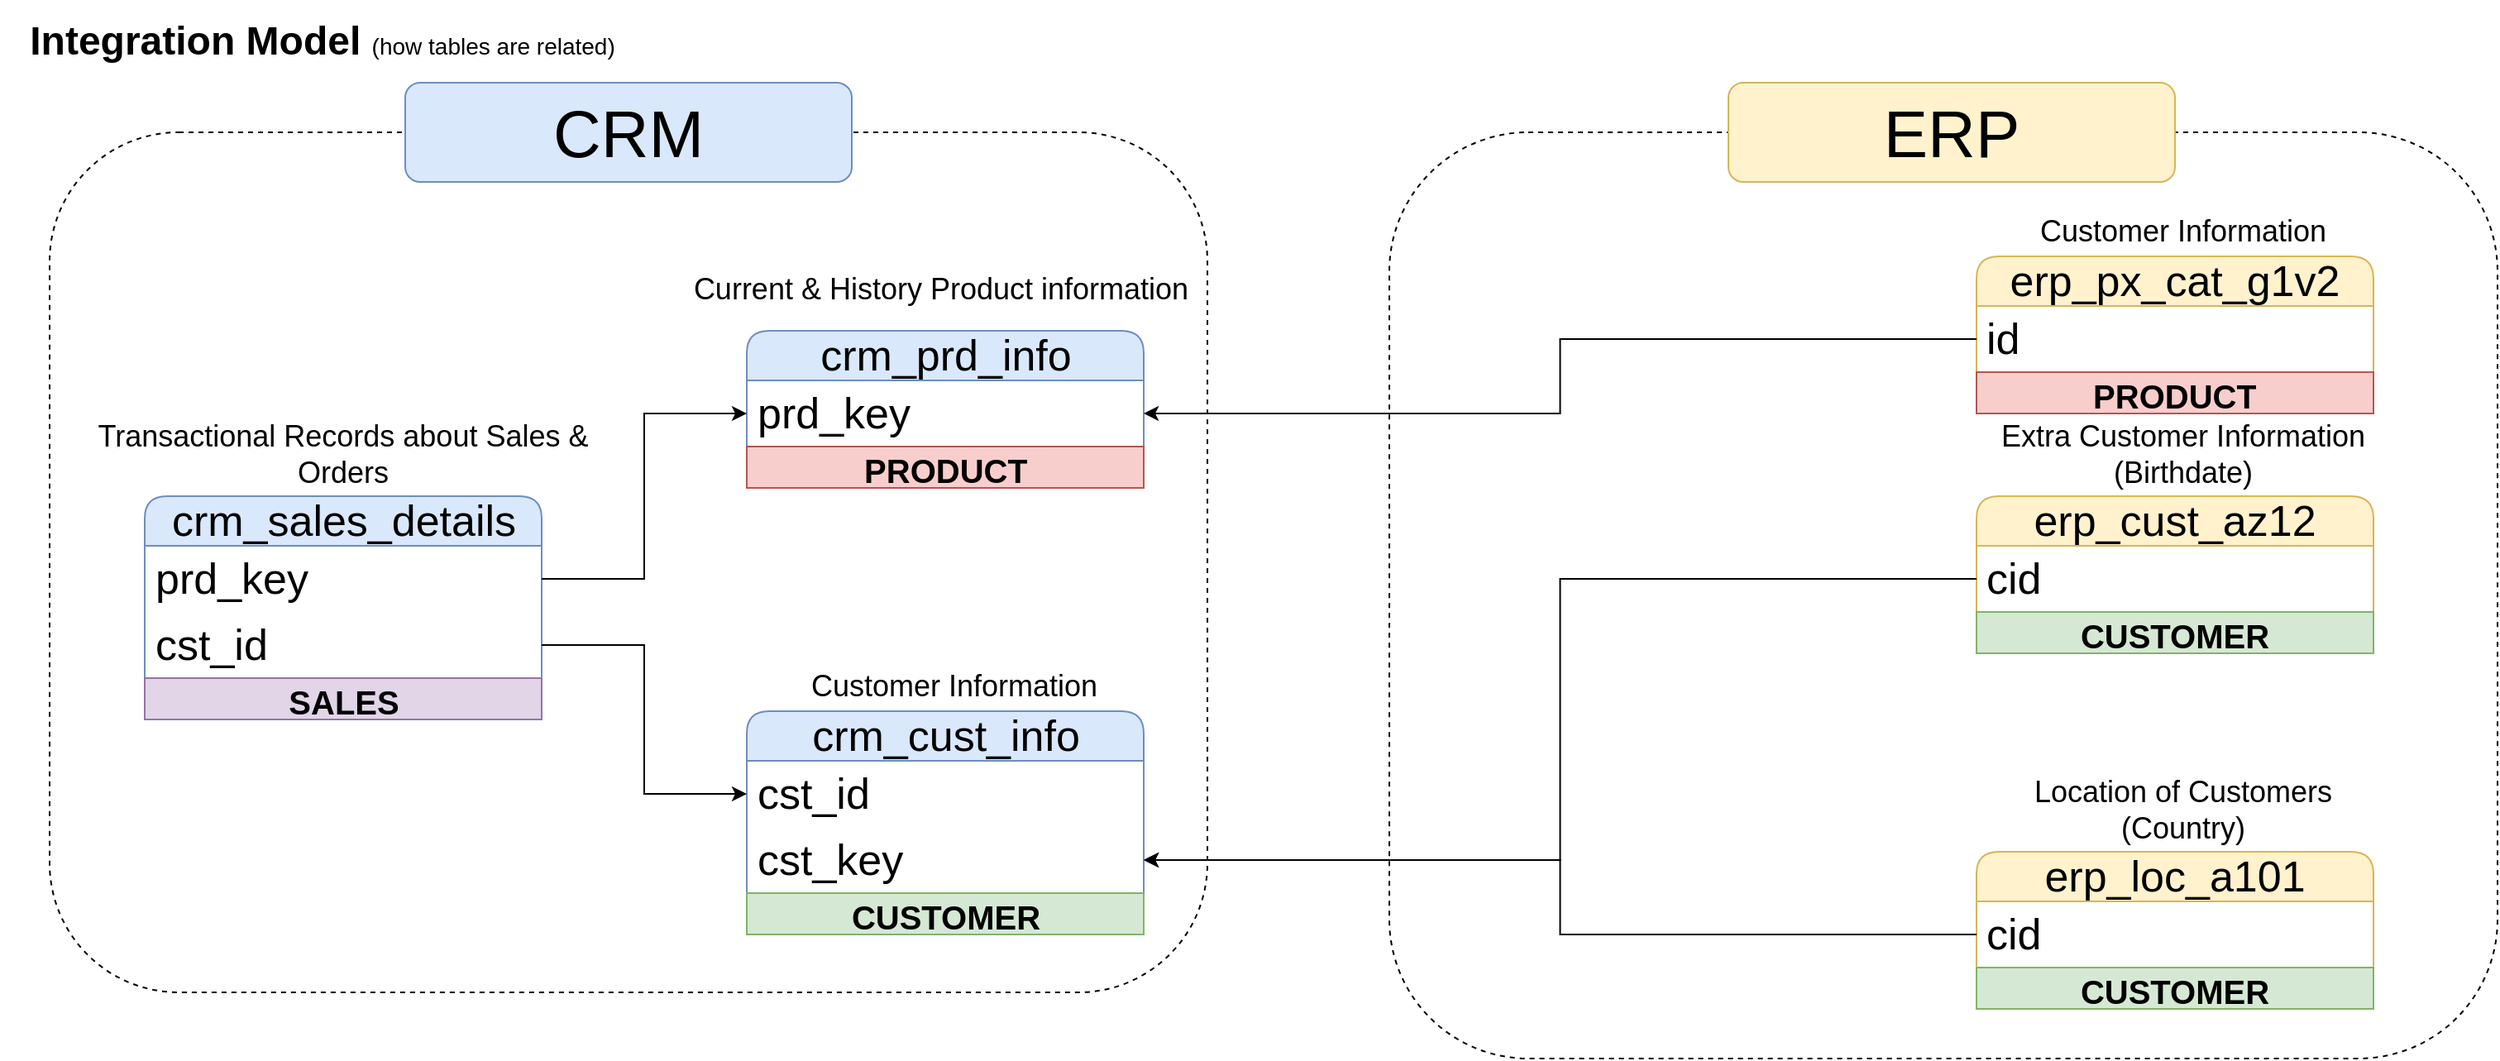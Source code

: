 <mxfile version="26.1.1">
  <diagram name="Sida-1" id="q7HEUGY4x7_JFMNKG1ec">
    <mxGraphModel dx="2954" dy="1098" grid="1" gridSize="10" guides="1" tooltips="1" connect="1" arrows="1" fold="1" page="1" pageScale="1" pageWidth="827" pageHeight="1169" math="0" shadow="0">
      <root>
        <mxCell id="0" />
        <mxCell id="1" parent="0" />
        <mxCell id="AQREi9RD8hhco8yujr71-33" value="" style="rounded=1;whiteSpace=wrap;html=1;fillColor=none;dashed=1;" parent="1" vertex="1">
          <mxGeometry x="40" y="120" width="700" height="520" as="geometry" />
        </mxCell>
        <mxCell id="AQREi9RD8hhco8yujr71-36" value="" style="rounded=1;whiteSpace=wrap;html=1;fillColor=none;dashed=1;" parent="1" vertex="1">
          <mxGeometry x="850" y="120" width="670" height="560" as="geometry" />
        </mxCell>
        <mxCell id="AQREi9RD8hhco8yujr71-1" value="&lt;font style=&quot;font-weight: bold; font-size: 24px;&quot;&gt;Integration Model &lt;/font&gt;&lt;font style=&quot;font-size: 14px;&quot;&gt;(how tables are related)&lt;/font&gt;" style="text;html=1;align=center;verticalAlign=middle;whiteSpace=wrap;rounded=0;" parent="1" vertex="1">
          <mxGeometry x="10" y="40" width="390" height="50" as="geometry" />
        </mxCell>
        <mxCell id="AQREi9RD8hhco8yujr71-2" value="&lt;font style=&quot;font-size: 26px;&quot;&gt;crm_cust_info&lt;/font&gt;" style="swimlane;fontStyle=0;childLayout=stackLayout;horizontal=1;startSize=30;horizontalStack=0;resizeParent=1;resizeParentMax=0;resizeLast=0;collapsible=1;marginBottom=0;whiteSpace=wrap;html=1;rounded=1;fillColor=#dae8fc;strokeColor=#6c8ebf;" parent="1" vertex="1">
          <mxGeometry x="461.5" y="470" width="240" height="135" as="geometry" />
        </mxCell>
        <mxCell id="AQREi9RD8hhco8yujr71-3" value="cst_id" style="text;strokeColor=none;fillColor=none;align=left;verticalAlign=middle;spacingLeft=4;spacingRight=4;overflow=hidden;points=[[0,0.5],[1,0.5]];portConstraint=eastwest;rotatable=0;whiteSpace=wrap;html=1;fontSize=26;" parent="AQREi9RD8hhco8yujr71-2" vertex="1">
          <mxGeometry y="30" width="240" height="40" as="geometry" />
        </mxCell>
        <mxCell id="AQREi9RD8hhco8yujr71-22" value="cst_key" style="text;strokeColor=none;fillColor=none;align=left;verticalAlign=middle;spacingLeft=4;spacingRight=4;overflow=hidden;points=[[0,0.5],[1,0.5]];portConstraint=eastwest;rotatable=0;whiteSpace=wrap;html=1;fontSize=26;" parent="AQREi9RD8hhco8yujr71-2" vertex="1">
          <mxGeometry y="70" width="240" height="40" as="geometry" />
        </mxCell>
        <mxCell id="efc85xS4dO0CGPKBbxTN-3" value="&lt;b&gt;CUSTOMER&lt;/b&gt;" style="text;html=1;strokeColor=#82b366;fillColor=#d5e8d4;align=center;verticalAlign=middle;whiteSpace=wrap;overflow=hidden;fontSize=20;rounded=0;" vertex="1" parent="AQREi9RD8hhco8yujr71-2">
          <mxGeometry y="110" width="240" height="25" as="geometry" />
        </mxCell>
        <mxCell id="AQREi9RD8hhco8yujr71-6" value="&lt;font style=&quot;font-size: 18px;&quot;&gt;Customer Information&lt;/font&gt;" style="text;html=1;align=center;verticalAlign=middle;whiteSpace=wrap;rounded=0;" parent="1" vertex="1">
          <mxGeometry x="481.5" y="440" width="210" height="30" as="geometry" />
        </mxCell>
        <mxCell id="AQREi9RD8hhco8yujr71-7" value="&lt;span style=&quot;font-size: 26px;&quot;&gt;crm_prd_info&lt;/span&gt;" style="swimlane;fontStyle=0;childLayout=stackLayout;horizontal=1;startSize=30;horizontalStack=0;resizeParent=1;resizeParentMax=0;resizeLast=0;collapsible=1;marginBottom=0;whiteSpace=wrap;html=1;rounded=1;fillColor=#dae8fc;strokeColor=#6c8ebf;" parent="1" vertex="1">
          <mxGeometry x="461.5" y="240" width="240" height="95" as="geometry" />
        </mxCell>
        <mxCell id="AQREi9RD8hhco8yujr71-8" value="prd_key" style="text;strokeColor=none;fillColor=none;align=left;verticalAlign=middle;spacingLeft=4;spacingRight=4;overflow=hidden;points=[[0,0.5],[1,0.5]];portConstraint=eastwest;rotatable=0;whiteSpace=wrap;html=1;fontSize=26;" parent="AQREi9RD8hhco8yujr71-7" vertex="1">
          <mxGeometry y="30" width="240" height="40" as="geometry" />
        </mxCell>
        <mxCell id="efc85xS4dO0CGPKBbxTN-1" value="&lt;b&gt;PRODUCT&lt;/b&gt;" style="text;html=1;strokeColor=#b85450;fillColor=#f8cecc;align=center;verticalAlign=middle;whiteSpace=wrap;overflow=hidden;fontSize=20;rounded=0;" vertex="1" parent="AQREi9RD8hhco8yujr71-7">
          <mxGeometry y="70" width="240" height="25" as="geometry" />
        </mxCell>
        <mxCell id="AQREi9RD8hhco8yujr71-9" value="&lt;font style=&quot;font-size: 18px;&quot;&gt;Current &amp;amp; History Product information&amp;nbsp;&lt;/font&gt;" style="text;html=1;align=center;verticalAlign=middle;whiteSpace=wrap;rounded=0;" parent="1" vertex="1">
          <mxGeometry x="414" y="200" width="335" height="30" as="geometry" />
        </mxCell>
        <mxCell id="AQREi9RD8hhco8yujr71-10" value="&lt;span style=&quot;font-size: 26px;&quot;&gt;crm_sales_details&lt;/span&gt;" style="swimlane;fontStyle=0;childLayout=stackLayout;horizontal=1;startSize=30;horizontalStack=0;resizeParent=1;resizeParentMax=0;resizeLast=0;collapsible=1;marginBottom=0;whiteSpace=wrap;html=1;rounded=1;fillColor=#dae8fc;strokeColor=#6c8ebf;" parent="1" vertex="1">
          <mxGeometry x="97.5" y="340" width="240" height="135" as="geometry" />
        </mxCell>
        <mxCell id="AQREi9RD8hhco8yujr71-11" value="prd_key" style="text;strokeColor=none;fillColor=none;align=left;verticalAlign=middle;spacingLeft=4;spacingRight=4;overflow=hidden;points=[[0,0.5],[1,0.5]];portConstraint=eastwest;rotatable=0;whiteSpace=wrap;html=1;fontSize=26;" parent="AQREi9RD8hhco8yujr71-10" vertex="1">
          <mxGeometry y="30" width="240" height="40" as="geometry" />
        </mxCell>
        <mxCell id="AQREi9RD8hhco8yujr71-15" value="cst_id" style="text;strokeColor=none;fillColor=none;align=left;verticalAlign=middle;spacingLeft=4;spacingRight=4;overflow=hidden;points=[[0,0.5],[1,0.5]];portConstraint=eastwest;rotatable=0;whiteSpace=wrap;html=1;fontSize=26;" parent="AQREi9RD8hhco8yujr71-10" vertex="1">
          <mxGeometry y="70" width="240" height="40" as="geometry" />
        </mxCell>
        <mxCell id="efc85xS4dO0CGPKBbxTN-7" value="&lt;b&gt;SALES&lt;/b&gt;" style="text;html=1;strokeColor=#9673a6;fillColor=#e1d5e7;align=center;verticalAlign=middle;whiteSpace=wrap;overflow=hidden;fontSize=20;rounded=0;" vertex="1" parent="AQREi9RD8hhco8yujr71-10">
          <mxGeometry y="110" width="240" height="25" as="geometry" />
        </mxCell>
        <mxCell id="AQREi9RD8hhco8yujr71-12" value="&lt;font style=&quot;font-size: 18px;&quot;&gt;Transactional Records about Sales &amp;amp; Orders&lt;/font&gt;" style="text;html=1;align=center;verticalAlign=middle;whiteSpace=wrap;rounded=0;" parent="1" vertex="1">
          <mxGeometry x="50" y="300" width="335" height="30" as="geometry" />
        </mxCell>
        <mxCell id="AQREi9RD8hhco8yujr71-17" style="edgeStyle=orthogonalEdgeStyle;rounded=0;orthogonalLoop=1;jettySize=auto;html=1;entryX=0;entryY=0.5;entryDx=0;entryDy=0;" parent="1" source="AQREi9RD8hhco8yujr71-15" target="AQREi9RD8hhco8yujr71-3" edge="1">
          <mxGeometry relative="1" as="geometry" />
        </mxCell>
        <mxCell id="AQREi9RD8hhco8yujr71-18" style="edgeStyle=orthogonalEdgeStyle;rounded=0;orthogonalLoop=1;jettySize=auto;html=1;" parent="1" source="AQREi9RD8hhco8yujr71-11" target="AQREi9RD8hhco8yujr71-8" edge="1">
          <mxGeometry relative="1" as="geometry" />
        </mxCell>
        <mxCell id="AQREi9RD8hhco8yujr71-19" value="&lt;span style=&quot;font-size: 26px;&quot;&gt;erp_cust_az12&lt;/span&gt;" style="swimlane;fontStyle=0;childLayout=stackLayout;horizontal=1;startSize=30;horizontalStack=0;resizeParent=1;resizeParentMax=0;resizeLast=0;collapsible=1;marginBottom=0;whiteSpace=wrap;html=1;rounded=1;fillColor=#fff2cc;strokeColor=#d6b656;" parent="1" vertex="1">
          <mxGeometry x="1205" y="340" width="240" height="95" as="geometry" />
        </mxCell>
        <mxCell id="AQREi9RD8hhco8yujr71-20" value="cid" style="text;strokeColor=none;fillColor=none;align=left;verticalAlign=middle;spacingLeft=4;spacingRight=4;overflow=hidden;points=[[0,0.5],[1,0.5]];portConstraint=eastwest;rotatable=0;whiteSpace=wrap;html=1;fontSize=26;" parent="AQREi9RD8hhco8yujr71-19" vertex="1">
          <mxGeometry y="30" width="240" height="40" as="geometry" />
        </mxCell>
        <mxCell id="efc85xS4dO0CGPKBbxTN-4" value="&lt;b&gt;CUSTOMER&lt;/b&gt;" style="text;html=1;strokeColor=#82b366;fillColor=#d5e8d4;align=center;verticalAlign=middle;whiteSpace=wrap;overflow=hidden;fontSize=20;rounded=0;" vertex="1" parent="AQREi9RD8hhco8yujr71-19">
          <mxGeometry y="70" width="240" height="25" as="geometry" />
        </mxCell>
        <mxCell id="AQREi9RD8hhco8yujr71-21" value="&lt;font style=&quot;font-size: 18px;&quot;&gt;Extra Customer Information (Birthdate)&lt;/font&gt;" style="text;html=1;align=center;verticalAlign=middle;whiteSpace=wrap;rounded=0;" parent="1" vertex="1">
          <mxGeometry x="1215" y="300" width="230" height="30" as="geometry" />
        </mxCell>
        <mxCell id="AQREi9RD8hhco8yujr71-24" style="edgeStyle=orthogonalEdgeStyle;rounded=0;orthogonalLoop=1;jettySize=auto;html=1;entryX=1;entryY=0.5;entryDx=0;entryDy=0;" parent="1" source="AQREi9RD8hhco8yujr71-20" target="AQREi9RD8hhco8yujr71-22" edge="1">
          <mxGeometry relative="1" as="geometry" />
        </mxCell>
        <mxCell id="AQREi9RD8hhco8yujr71-25" value="&lt;span style=&quot;font-size: 26px;&quot;&gt;erp_loc_a101&lt;/span&gt;" style="swimlane;fontStyle=0;childLayout=stackLayout;horizontal=1;startSize=30;horizontalStack=0;resizeParent=1;resizeParentMax=0;resizeLast=0;collapsible=1;marginBottom=0;whiteSpace=wrap;html=1;rounded=1;fillColor=#fff2cc;strokeColor=#d6b656;" parent="1" vertex="1">
          <mxGeometry x="1205" y="555" width="240" height="95" as="geometry" />
        </mxCell>
        <mxCell id="AQREi9RD8hhco8yujr71-26" value="cid" style="text;strokeColor=none;fillColor=none;align=left;verticalAlign=middle;spacingLeft=4;spacingRight=4;overflow=hidden;points=[[0,0.5],[1,0.5]];portConstraint=eastwest;rotatable=0;whiteSpace=wrap;html=1;fontSize=26;" parent="AQREi9RD8hhco8yujr71-25" vertex="1">
          <mxGeometry y="30" width="240" height="40" as="geometry" />
        </mxCell>
        <mxCell id="efc85xS4dO0CGPKBbxTN-5" value="&lt;b&gt;CUSTOMER&lt;/b&gt;" style="text;html=1;strokeColor=#82b366;fillColor=#d5e8d4;align=center;verticalAlign=middle;whiteSpace=wrap;overflow=hidden;fontSize=20;rounded=0;" vertex="1" parent="AQREi9RD8hhco8yujr71-25">
          <mxGeometry y="70" width="240" height="25" as="geometry" />
        </mxCell>
        <mxCell id="AQREi9RD8hhco8yujr71-27" value="&lt;span style=&quot;font-size: 18px;&quot;&gt;Location of Customers (Country)&lt;/span&gt;" style="text;html=1;align=center;verticalAlign=middle;whiteSpace=wrap;rounded=0;" parent="1" vertex="1">
          <mxGeometry x="1225" y="505" width="210" height="50" as="geometry" />
        </mxCell>
        <mxCell id="AQREi9RD8hhco8yujr71-28" value="&lt;span style=&quot;font-size: 26px;&quot;&gt;erp_px_cat_g1v2&lt;/span&gt;" style="swimlane;fontStyle=0;childLayout=stackLayout;horizontal=1;startSize=30;horizontalStack=0;resizeParent=1;resizeParentMax=0;resizeLast=0;collapsible=1;marginBottom=0;whiteSpace=wrap;html=1;rounded=1;fillColor=#fff2cc;strokeColor=#d6b656;" parent="1" vertex="1">
          <mxGeometry x="1205" y="195" width="240" height="95" as="geometry" />
        </mxCell>
        <mxCell id="AQREi9RD8hhco8yujr71-29" value="id" style="text;strokeColor=none;fillColor=none;align=left;verticalAlign=middle;spacingLeft=4;spacingRight=4;overflow=hidden;points=[[0,0.5],[1,0.5]];portConstraint=eastwest;rotatable=0;whiteSpace=wrap;html=1;fontSize=26;" parent="AQREi9RD8hhco8yujr71-28" vertex="1">
          <mxGeometry y="30" width="240" height="40" as="geometry" />
        </mxCell>
        <mxCell id="efc85xS4dO0CGPKBbxTN-2" value="&lt;b&gt;PRODUCT&lt;/b&gt;" style="text;html=1;strokeColor=#b85450;fillColor=#f8cecc;align=center;verticalAlign=middle;whiteSpace=wrap;overflow=hidden;fontSize=20;rounded=0;" vertex="1" parent="AQREi9RD8hhco8yujr71-28">
          <mxGeometry y="70" width="240" height="25" as="geometry" />
        </mxCell>
        <mxCell id="AQREi9RD8hhco8yujr71-30" value="&lt;font style=&quot;font-size: 18px;&quot;&gt;Customer Information&lt;/font&gt;" style="text;html=1;align=center;verticalAlign=middle;whiteSpace=wrap;rounded=0;" parent="1" vertex="1">
          <mxGeometry x="1225" y="165" width="210" height="30" as="geometry" />
        </mxCell>
        <mxCell id="AQREi9RD8hhco8yujr71-31" style="edgeStyle=orthogonalEdgeStyle;rounded=0;orthogonalLoop=1;jettySize=auto;html=1;entryX=1;entryY=0.5;entryDx=0;entryDy=0;" parent="1" source="AQREi9RD8hhco8yujr71-26" target="AQREi9RD8hhco8yujr71-22" edge="1">
          <mxGeometry relative="1" as="geometry" />
        </mxCell>
        <mxCell id="AQREi9RD8hhco8yujr71-32" style="edgeStyle=orthogonalEdgeStyle;rounded=0;orthogonalLoop=1;jettySize=auto;html=1;" parent="1" source="AQREi9RD8hhco8yujr71-29" target="AQREi9RD8hhco8yujr71-8" edge="1">
          <mxGeometry relative="1" as="geometry" />
        </mxCell>
        <mxCell id="AQREi9RD8hhco8yujr71-34" value="&lt;font style=&quot;font-size: 40px;&quot;&gt;CRM&lt;/font&gt;" style="rounded=1;whiteSpace=wrap;html=1;fillColor=#dae8fc;strokeColor=#6c8ebf;" parent="1" vertex="1">
          <mxGeometry x="255" y="90" width="270" height="60" as="geometry" />
        </mxCell>
        <mxCell id="AQREi9RD8hhco8yujr71-35" value="&lt;span style=&quot;font-size: 40px;&quot;&gt;ERP&lt;/span&gt;" style="rounded=1;whiteSpace=wrap;html=1;fillColor=#fff2cc;strokeColor=#d6b656;" parent="1" vertex="1">
          <mxGeometry x="1055" y="90" width="270" height="60" as="geometry" />
        </mxCell>
      </root>
    </mxGraphModel>
  </diagram>
</mxfile>
